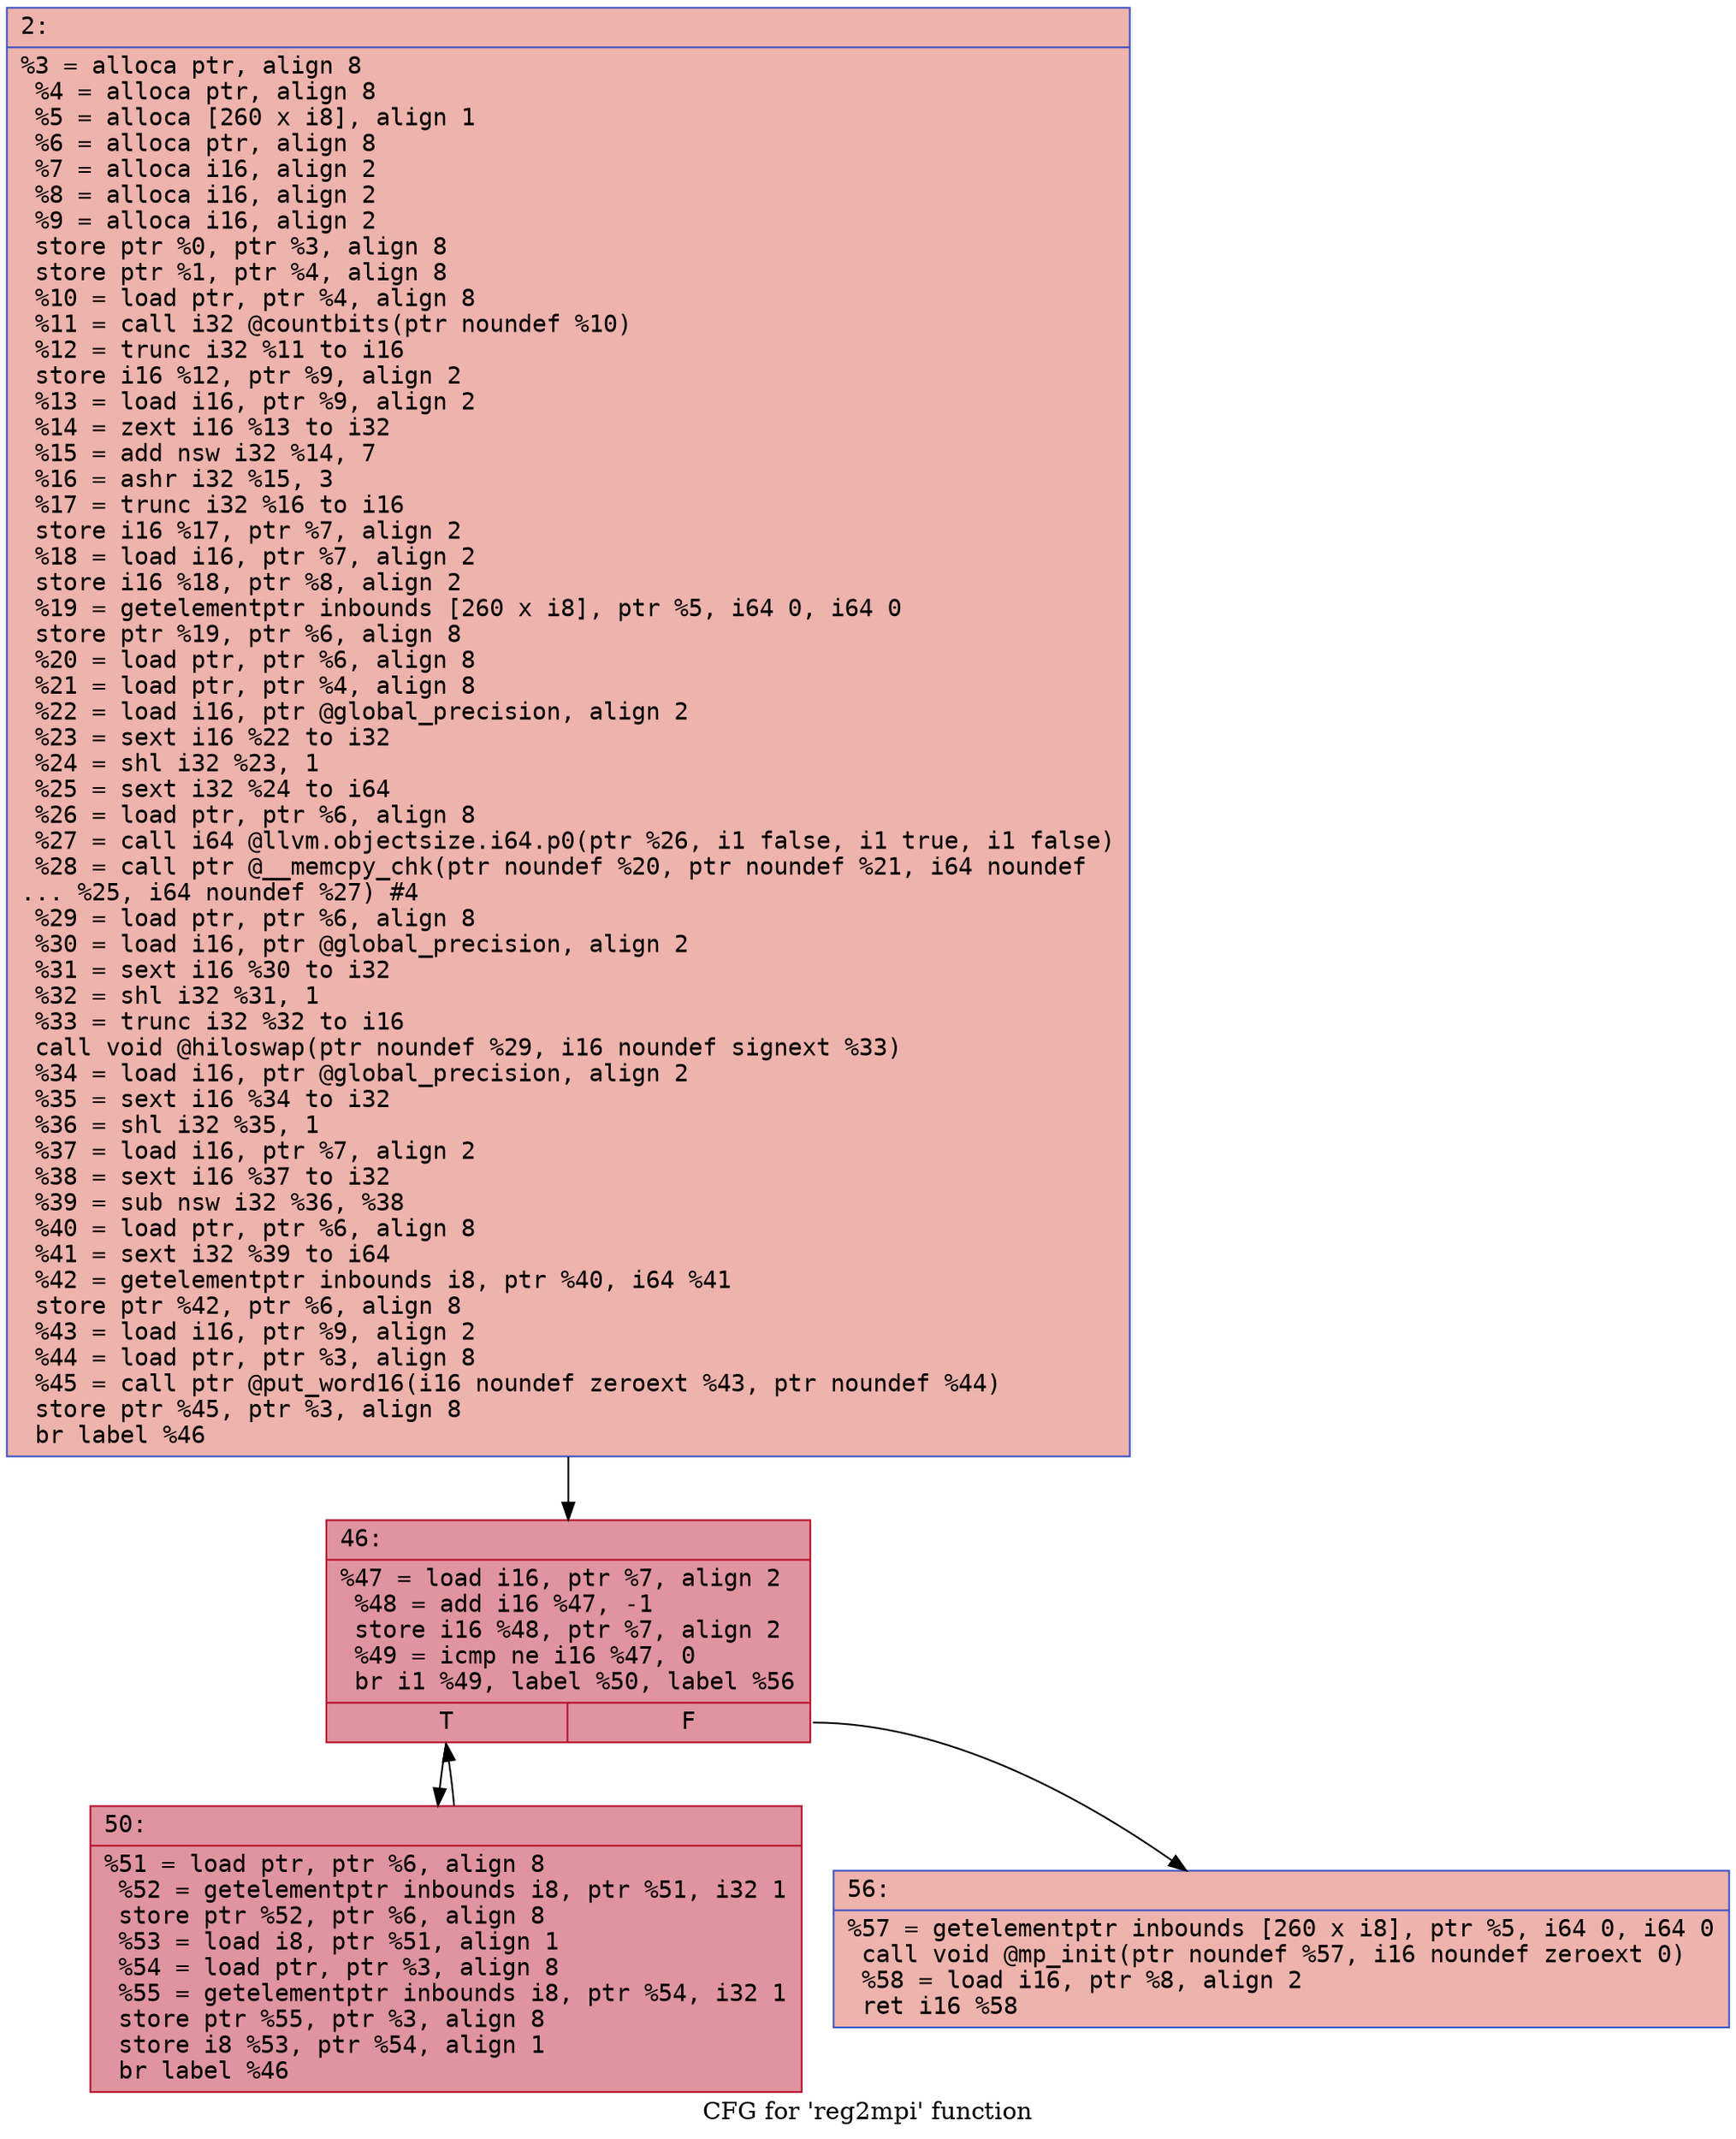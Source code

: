 digraph "CFG for 'reg2mpi' function" {
	label="CFG for 'reg2mpi' function";

	Node0x6000003078e0 [shape=record,color="#3d50c3ff", style=filled, fillcolor="#d6524470" fontname="Courier",label="{2:\l|  %3 = alloca ptr, align 8\l  %4 = alloca ptr, align 8\l  %5 = alloca [260 x i8], align 1\l  %6 = alloca ptr, align 8\l  %7 = alloca i16, align 2\l  %8 = alloca i16, align 2\l  %9 = alloca i16, align 2\l  store ptr %0, ptr %3, align 8\l  store ptr %1, ptr %4, align 8\l  %10 = load ptr, ptr %4, align 8\l  %11 = call i32 @countbits(ptr noundef %10)\l  %12 = trunc i32 %11 to i16\l  store i16 %12, ptr %9, align 2\l  %13 = load i16, ptr %9, align 2\l  %14 = zext i16 %13 to i32\l  %15 = add nsw i32 %14, 7\l  %16 = ashr i32 %15, 3\l  %17 = trunc i32 %16 to i16\l  store i16 %17, ptr %7, align 2\l  %18 = load i16, ptr %7, align 2\l  store i16 %18, ptr %8, align 2\l  %19 = getelementptr inbounds [260 x i8], ptr %5, i64 0, i64 0\l  store ptr %19, ptr %6, align 8\l  %20 = load ptr, ptr %6, align 8\l  %21 = load ptr, ptr %4, align 8\l  %22 = load i16, ptr @global_precision, align 2\l  %23 = sext i16 %22 to i32\l  %24 = shl i32 %23, 1\l  %25 = sext i32 %24 to i64\l  %26 = load ptr, ptr %6, align 8\l  %27 = call i64 @llvm.objectsize.i64.p0(ptr %26, i1 false, i1 true, i1 false)\l  %28 = call ptr @__memcpy_chk(ptr noundef %20, ptr noundef %21, i64 noundef\l... %25, i64 noundef %27) #4\l  %29 = load ptr, ptr %6, align 8\l  %30 = load i16, ptr @global_precision, align 2\l  %31 = sext i16 %30 to i32\l  %32 = shl i32 %31, 1\l  %33 = trunc i32 %32 to i16\l  call void @hiloswap(ptr noundef %29, i16 noundef signext %33)\l  %34 = load i16, ptr @global_precision, align 2\l  %35 = sext i16 %34 to i32\l  %36 = shl i32 %35, 1\l  %37 = load i16, ptr %7, align 2\l  %38 = sext i16 %37 to i32\l  %39 = sub nsw i32 %36, %38\l  %40 = load ptr, ptr %6, align 8\l  %41 = sext i32 %39 to i64\l  %42 = getelementptr inbounds i8, ptr %40, i64 %41\l  store ptr %42, ptr %6, align 8\l  %43 = load i16, ptr %9, align 2\l  %44 = load ptr, ptr %3, align 8\l  %45 = call ptr @put_word16(i16 noundef zeroext %43, ptr noundef %44)\l  store ptr %45, ptr %3, align 8\l  br label %46\l}"];
	Node0x6000003078e0 -> Node0x600000307930[tooltip="2 -> 46\nProbability 100.00%" ];
	Node0x600000307930 [shape=record,color="#b70d28ff", style=filled, fillcolor="#b70d2870" fontname="Courier",label="{46:\l|  %47 = load i16, ptr %7, align 2\l  %48 = add i16 %47, -1\l  store i16 %48, ptr %7, align 2\l  %49 = icmp ne i16 %47, 0\l  br i1 %49, label %50, label %56\l|{<s0>T|<s1>F}}"];
	Node0x600000307930:s0 -> Node0x600000307980[tooltip="46 -> 50\nProbability 96.88%" ];
	Node0x600000307930:s1 -> Node0x6000003079d0[tooltip="46 -> 56\nProbability 3.12%" ];
	Node0x600000307980 [shape=record,color="#b70d28ff", style=filled, fillcolor="#b70d2870" fontname="Courier",label="{50:\l|  %51 = load ptr, ptr %6, align 8\l  %52 = getelementptr inbounds i8, ptr %51, i32 1\l  store ptr %52, ptr %6, align 8\l  %53 = load i8, ptr %51, align 1\l  %54 = load ptr, ptr %3, align 8\l  %55 = getelementptr inbounds i8, ptr %54, i32 1\l  store ptr %55, ptr %3, align 8\l  store i8 %53, ptr %54, align 1\l  br label %46\l}"];
	Node0x600000307980 -> Node0x600000307930[tooltip="50 -> 46\nProbability 100.00%" ];
	Node0x6000003079d0 [shape=record,color="#3d50c3ff", style=filled, fillcolor="#d6524470" fontname="Courier",label="{56:\l|  %57 = getelementptr inbounds [260 x i8], ptr %5, i64 0, i64 0\l  call void @mp_init(ptr noundef %57, i16 noundef zeroext 0)\l  %58 = load i16, ptr %8, align 2\l  ret i16 %58\l}"];
}
